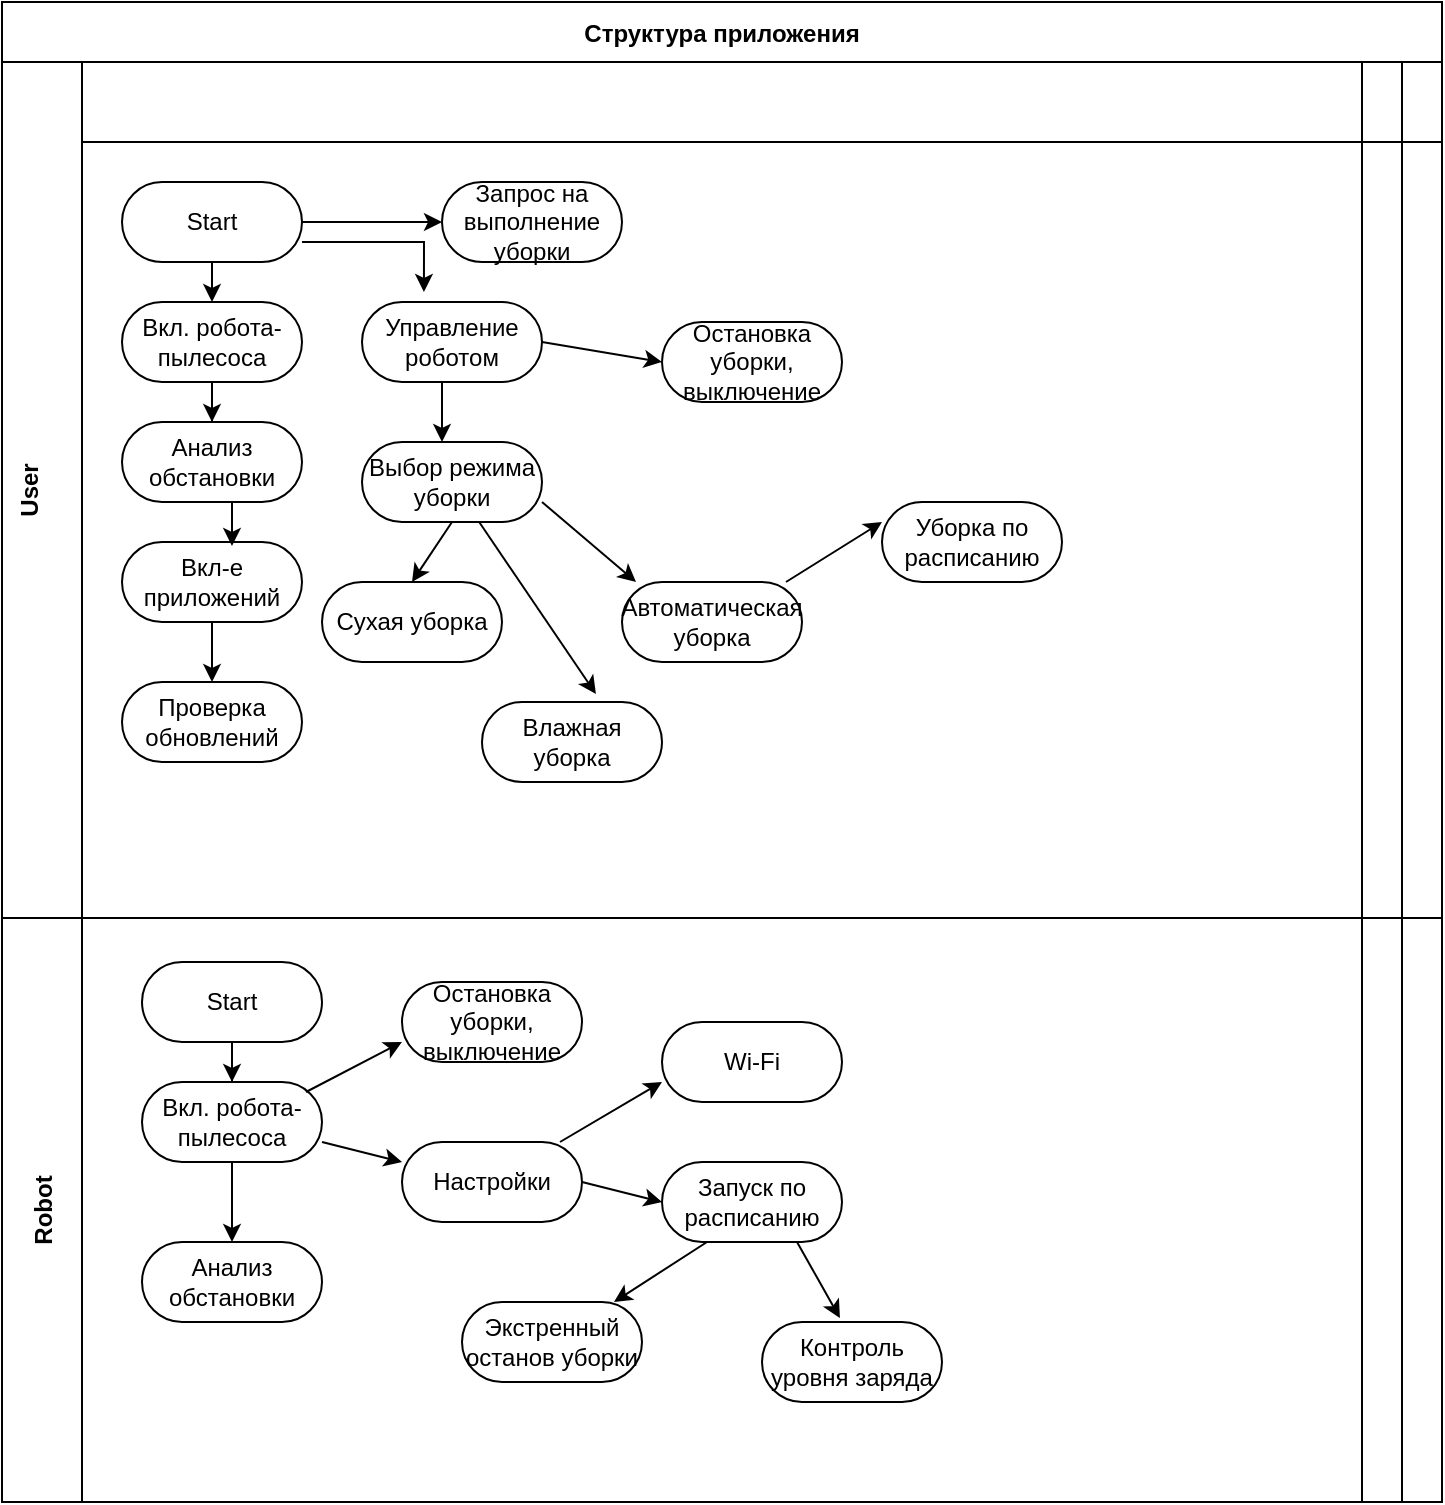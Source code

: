 <mxfile version="22.1.11" type="github">
  <diagram id="kgpKYQtTHZ0yAKxKKP6v" name="Page-1">
    <mxGraphModel dx="1146" dy="761" grid="1" gridSize="10" guides="1" tooltips="1" connect="1" arrows="1" fold="1" page="1" pageScale="1" pageWidth="850" pageHeight="1100" math="0" shadow="0">
      <root>
        <mxCell id="0" />
        <mxCell id="1" parent="0" />
        <mxCell id="3nuBFxr9cyL0pnOWT2aG-1" value="Структура приложения" style="shape=table;childLayout=tableLayout;startSize=30;collapsible=0;recursiveResize=0;expand=0;fillColor=none;fontStyle=1" parent="1" vertex="1">
          <mxGeometry x="20" y="20" width="720" height="750" as="geometry" />
        </mxCell>
        <mxCell id="3nuBFxr9cyL0pnOWT2aG-3" value="User&#xa;" style="shape=tableRow;horizontal=0;swimlaneHead=0;swimlaneBody=0;top=0;left=0;bottom=0;right=0;fillColor=none;points=[[0,0.5],[1,0.5]];portConstraint=eastwest;startSize=40;collapsible=0;recursiveResize=0;expand=0;fontStyle=1;" parent="3nuBFxr9cyL0pnOWT2aG-1" vertex="1">
          <mxGeometry y="30" width="720" height="428" as="geometry" />
        </mxCell>
        <mxCell id="3nuBFxr9cyL0pnOWT2aG-4" value="" style="swimlane;swimlaneHead=0;swimlaneBody=0;connectable=0;fillColor=none;startSize=40;collapsible=0;recursiveResize=0;expand=0;fontStyle=1;" parent="3nuBFxr9cyL0pnOWT2aG-3" vertex="1">
          <mxGeometry x="40" width="640" height="428" as="geometry">
            <mxRectangle width="640" height="428" as="alternateBounds" />
          </mxGeometry>
        </mxCell>
        <mxCell id="3nuBFxr9cyL0pnOWT2aG-5" style="edgeStyle=orthogonalEdgeStyle;rounded=0;orthogonalLoop=1;jettySize=auto;html=1;" parent="3nuBFxr9cyL0pnOWT2aG-4" source="3nuBFxr9cyL0pnOWT2aG-6" edge="1">
          <mxGeometry relative="1" as="geometry">
            <mxPoint x="65" y="120" as="targetPoint" />
          </mxGeometry>
        </mxCell>
        <mxCell id="--Pn0QB4rwqAtQZEn9uE-3" value="" style="edgeStyle=orthogonalEdgeStyle;rounded=0;orthogonalLoop=1;jettySize=auto;html=1;exitX=0.5;exitY=1;exitDx=0;exitDy=0;exitPerimeter=0;" edge="1" parent="3nuBFxr9cyL0pnOWT2aG-4" source="TvqCWps1MfgRztpkf7lA-1" target="--Pn0QB4rwqAtQZEn9uE-1">
          <mxGeometry relative="1" as="geometry" />
        </mxCell>
        <mxCell id="3nuBFxr9cyL0pnOWT2aG-6" value="Start" style="rounded=1;whiteSpace=wrap;html=1;arcSize=50;" parent="3nuBFxr9cyL0pnOWT2aG-4" vertex="1">
          <mxGeometry x="20" y="60" width="90" height="40" as="geometry" />
        </mxCell>
        <mxCell id="TvqCWps1MfgRztpkf7lA-1" value="Вкл. робота-пылесоса" style="rounded=1;whiteSpace=wrap;html=1;arcSize=50;" parent="3nuBFxr9cyL0pnOWT2aG-4" vertex="1">
          <mxGeometry x="20" y="120" width="90" height="40" as="geometry" />
        </mxCell>
        <mxCell id="--Pn0QB4rwqAtQZEn9uE-1" value="Анализ обстановки" style="rounded=1;whiteSpace=wrap;html=1;arcSize=50;" vertex="1" parent="3nuBFxr9cyL0pnOWT2aG-4">
          <mxGeometry x="20" y="180" width="90" height="40" as="geometry" />
        </mxCell>
        <mxCell id="--Pn0QB4rwqAtQZEn9uE-14" value="Вкл-е приложений" style="rounded=1;whiteSpace=wrap;html=1;arcSize=50;" vertex="1" parent="3nuBFxr9cyL0pnOWT2aG-4">
          <mxGeometry x="20" y="240" width="90" height="40" as="geometry" />
        </mxCell>
        <mxCell id="--Pn0QB4rwqAtQZEn9uE-15" value="" style="edgeStyle=orthogonalEdgeStyle;rounded=0;orthogonalLoop=1;jettySize=auto;html=1;entryX=0.611;entryY=0.05;entryDx=0;entryDy=0;entryPerimeter=0;" edge="1" parent="3nuBFxr9cyL0pnOWT2aG-4" target="--Pn0QB4rwqAtQZEn9uE-14">
          <mxGeometry relative="1" as="geometry">
            <mxPoint x="75" y="220" as="sourcePoint" />
            <mxPoint x="75" y="190" as="targetPoint" />
            <Array as="points" />
          </mxGeometry>
        </mxCell>
        <mxCell id="--Pn0QB4rwqAtQZEn9uE-17" value="Проверка обновлений" style="rounded=1;whiteSpace=wrap;html=1;arcSize=50;" vertex="1" parent="3nuBFxr9cyL0pnOWT2aG-4">
          <mxGeometry x="20" y="310" width="90" height="40" as="geometry" />
        </mxCell>
        <mxCell id="--Pn0QB4rwqAtQZEn9uE-20" value="" style="edgeStyle=orthogonalEdgeStyle;rounded=0;orthogonalLoop=1;jettySize=auto;html=1;entryX=0.5;entryY=0;entryDx=0;entryDy=0;" edge="1" parent="3nuBFxr9cyL0pnOWT2aG-4" target="--Pn0QB4rwqAtQZEn9uE-17">
          <mxGeometry relative="1" as="geometry">
            <mxPoint x="65" y="280" as="sourcePoint" />
            <mxPoint x="75" y="190" as="targetPoint" />
          </mxGeometry>
        </mxCell>
        <mxCell id="--Pn0QB4rwqAtQZEn9uE-23" value="" style="edgeStyle=orthogonalEdgeStyle;rounded=0;orthogonalLoop=1;jettySize=auto;html=1;exitX=1;exitY=0.5;exitDx=0;exitDy=0;" edge="1" parent="3nuBFxr9cyL0pnOWT2aG-4" source="3nuBFxr9cyL0pnOWT2aG-6" target="--Pn0QB4rwqAtQZEn9uE-21">
          <mxGeometry relative="1" as="geometry">
            <mxPoint x="180" y="80" as="sourcePoint" />
          </mxGeometry>
        </mxCell>
        <mxCell id="--Pn0QB4rwqAtQZEn9uE-21" value="Запрос на выполнение уборки" style="rounded=1;whiteSpace=wrap;html=1;arcSize=50;" vertex="1" parent="3nuBFxr9cyL0pnOWT2aG-4">
          <mxGeometry x="180" y="60" width="90" height="40" as="geometry" />
        </mxCell>
        <mxCell id="--Pn0QB4rwqAtQZEn9uE-40" value="Управление роботом" style="rounded=1;whiteSpace=wrap;html=1;arcSize=50;" vertex="1" parent="3nuBFxr9cyL0pnOWT2aG-4">
          <mxGeometry x="140" y="120" width="90" height="40" as="geometry" />
        </mxCell>
        <mxCell id="--Pn0QB4rwqAtQZEn9uE-41" value="" style="edgeStyle=orthogonalEdgeStyle;rounded=0;orthogonalLoop=1;jettySize=auto;html=1;exitX=1;exitY=0.75;exitDx=0;exitDy=0;entryX=0.344;entryY=-0.125;entryDx=0;entryDy=0;entryPerimeter=0;" edge="1" parent="3nuBFxr9cyL0pnOWT2aG-4" source="3nuBFxr9cyL0pnOWT2aG-6" target="--Pn0QB4rwqAtQZEn9uE-40">
          <mxGeometry relative="1" as="geometry">
            <mxPoint x="120" y="90" as="sourcePoint" />
            <mxPoint x="190" y="90" as="targetPoint" />
          </mxGeometry>
        </mxCell>
        <mxCell id="--Pn0QB4rwqAtQZEn9uE-42" value="Выбор режима уборки" style="rounded=1;whiteSpace=wrap;html=1;arcSize=50;" vertex="1" parent="3nuBFxr9cyL0pnOWT2aG-4">
          <mxGeometry x="140" y="190" width="90" height="40" as="geometry" />
        </mxCell>
        <mxCell id="--Pn0QB4rwqAtQZEn9uE-43" value="Остановка уборки, выключение" style="rounded=1;whiteSpace=wrap;html=1;arcSize=50;" vertex="1" parent="3nuBFxr9cyL0pnOWT2aG-4">
          <mxGeometry x="290" y="130" width="90" height="40" as="geometry" />
        </mxCell>
        <mxCell id="--Pn0QB4rwqAtQZEn9uE-44" value="" style="edgeStyle=orthogonalEdgeStyle;rounded=0;orthogonalLoop=1;jettySize=auto;html=1;exitX=0.5;exitY=1;exitDx=0;exitDy=0;" edge="1" parent="3nuBFxr9cyL0pnOWT2aG-4" source="--Pn0QB4rwqAtQZEn9uE-40">
          <mxGeometry relative="1" as="geometry">
            <mxPoint x="75" y="170" as="sourcePoint" />
            <mxPoint x="180" y="190" as="targetPoint" />
            <Array as="points">
              <mxPoint x="180" y="160" />
            </Array>
          </mxGeometry>
        </mxCell>
        <mxCell id="--Pn0QB4rwqAtQZEn9uE-71" value="" style="endArrow=classic;html=1;rounded=0;exitX=1;exitY=0.5;exitDx=0;exitDy=0;entryX=0;entryY=0.5;entryDx=0;entryDy=0;" edge="1" parent="3nuBFxr9cyL0pnOWT2aG-4" source="--Pn0QB4rwqAtQZEn9uE-40" target="--Pn0QB4rwqAtQZEn9uE-43">
          <mxGeometry width="50" height="50" relative="1" as="geometry">
            <mxPoint x="500" y="160" as="sourcePoint" />
            <mxPoint x="550" y="110" as="targetPoint" />
          </mxGeometry>
        </mxCell>
        <mxCell id="--Pn0QB4rwqAtQZEn9uE-72" value="Сухая уборка" style="rounded=1;whiteSpace=wrap;html=1;arcSize=50;" vertex="1" parent="3nuBFxr9cyL0pnOWT2aG-4">
          <mxGeometry x="120" y="260" width="90" height="40" as="geometry" />
        </mxCell>
        <mxCell id="--Pn0QB4rwqAtQZEn9uE-73" value="Автоматическая уборка" style="rounded=1;whiteSpace=wrap;html=1;arcSize=50;" vertex="1" parent="3nuBFxr9cyL0pnOWT2aG-4">
          <mxGeometry x="270" y="260" width="90" height="40" as="geometry" />
        </mxCell>
        <mxCell id="--Pn0QB4rwqAtQZEn9uE-74" value="Влажная уборка" style="rounded=1;whiteSpace=wrap;html=1;arcSize=50;" vertex="1" parent="3nuBFxr9cyL0pnOWT2aG-4">
          <mxGeometry x="200" y="320" width="90" height="40" as="geometry" />
        </mxCell>
        <mxCell id="--Pn0QB4rwqAtQZEn9uE-75" value="Уборка по расписанию" style="rounded=1;whiteSpace=wrap;html=1;arcSize=50;" vertex="1" parent="3nuBFxr9cyL0pnOWT2aG-4">
          <mxGeometry x="400" y="220" width="90" height="40" as="geometry" />
        </mxCell>
        <mxCell id="--Pn0QB4rwqAtQZEn9uE-76" value="" style="endArrow=classic;html=1;rounded=0;exitX=0.5;exitY=1;exitDx=0;exitDy=0;entryX=0.5;entryY=0;entryDx=0;entryDy=0;" edge="1" parent="3nuBFxr9cyL0pnOWT2aG-4" source="--Pn0QB4rwqAtQZEn9uE-42" target="--Pn0QB4rwqAtQZEn9uE-72">
          <mxGeometry width="50" height="50" relative="1" as="geometry">
            <mxPoint x="500" y="160" as="sourcePoint" />
            <mxPoint x="550" y="110" as="targetPoint" />
          </mxGeometry>
        </mxCell>
        <mxCell id="--Pn0QB4rwqAtQZEn9uE-77" value="" style="endArrow=classic;html=1;rounded=0;entryX=0.633;entryY=-0.1;entryDx=0;entryDy=0;entryPerimeter=0;" edge="1" parent="3nuBFxr9cyL0pnOWT2aG-4" source="--Pn0QB4rwqAtQZEn9uE-42" target="--Pn0QB4rwqAtQZEn9uE-74">
          <mxGeometry width="50" height="50" relative="1" as="geometry">
            <mxPoint x="500" y="160" as="sourcePoint" />
            <mxPoint x="550" y="110" as="targetPoint" />
          </mxGeometry>
        </mxCell>
        <mxCell id="--Pn0QB4rwqAtQZEn9uE-78" value="" style="endArrow=classic;html=1;rounded=0;exitX=1;exitY=0.75;exitDx=0;exitDy=0;entryX=0.078;entryY=0;entryDx=0;entryDy=0;entryPerimeter=0;" edge="1" parent="3nuBFxr9cyL0pnOWT2aG-4" source="--Pn0QB4rwqAtQZEn9uE-42" target="--Pn0QB4rwqAtQZEn9uE-73">
          <mxGeometry width="50" height="50" relative="1" as="geometry">
            <mxPoint x="500" y="160" as="sourcePoint" />
            <mxPoint x="550" y="110" as="targetPoint" />
          </mxGeometry>
        </mxCell>
        <mxCell id="--Pn0QB4rwqAtQZEn9uE-79" value="" style="endArrow=classic;html=1;rounded=0;exitX=0.911;exitY=0;exitDx=0;exitDy=0;entryX=0;entryY=0.25;entryDx=0;entryDy=0;exitPerimeter=0;" edge="1" parent="3nuBFxr9cyL0pnOWT2aG-4" source="--Pn0QB4rwqAtQZEn9uE-73" target="--Pn0QB4rwqAtQZEn9uE-75">
          <mxGeometry width="50" height="50" relative="1" as="geometry">
            <mxPoint x="500" y="160" as="sourcePoint" />
            <mxPoint x="550" y="110" as="targetPoint" />
          </mxGeometry>
        </mxCell>
        <mxCell id="3nuBFxr9cyL0pnOWT2aG-8" value="" style="swimlane;swimlaneHead=0;swimlaneBody=0;connectable=0;fillColor=none;startSize=40;collapsible=0;recursiveResize=0;expand=0;fontStyle=1;" parent="3nuBFxr9cyL0pnOWT2aG-3" vertex="1">
          <mxGeometry x="680" width="20" height="428" as="geometry">
            <mxRectangle width="20" height="428" as="alternateBounds" />
          </mxGeometry>
        </mxCell>
        <mxCell id="3nuBFxr9cyL0pnOWT2aG-11" value="" style="swimlane;swimlaneHead=0;swimlaneBody=0;connectable=0;fillColor=none;startSize=40;collapsible=0;recursiveResize=0;expand=0;fontStyle=1;" parent="3nuBFxr9cyL0pnOWT2aG-3" vertex="1">
          <mxGeometry x="700" width="20" height="428" as="geometry">
            <mxRectangle width="20" height="428" as="alternateBounds" />
          </mxGeometry>
        </mxCell>
        <mxCell id="3nuBFxr9cyL0pnOWT2aG-15" value="Robot" style="shape=tableRow;horizontal=0;swimlaneHead=0;swimlaneBody=0;top=0;left=0;bottom=0;right=0;fillColor=none;points=[[0,0.5],[1,0.5]];portConstraint=eastwest;startSize=40;collapsible=0;recursiveResize=0;expand=0;fontStyle=1;" parent="3nuBFxr9cyL0pnOWT2aG-1" vertex="1">
          <mxGeometry y="458" width="720" height="292" as="geometry" />
        </mxCell>
        <mxCell id="3nuBFxr9cyL0pnOWT2aG-16" value="" style="swimlane;swimlaneHead=0;swimlaneBody=0;connectable=0;fillColor=none;startSize=0;collapsible=0;recursiveResize=0;expand=0;fontStyle=1;" parent="3nuBFxr9cyL0pnOWT2aG-15" vertex="1">
          <mxGeometry x="40" width="640" height="292" as="geometry">
            <mxRectangle width="640" height="292" as="alternateBounds" />
          </mxGeometry>
        </mxCell>
        <mxCell id="3nuBFxr9cyL0pnOWT2aG-14" value="Start" style="rounded=1;whiteSpace=wrap;html=1;arcSize=50;" parent="3nuBFxr9cyL0pnOWT2aG-16" vertex="1">
          <mxGeometry x="30" y="22" width="90" height="40" as="geometry" />
        </mxCell>
        <mxCell id="--Pn0QB4rwqAtQZEn9uE-81" value="Вкл. робота-пылесоса" style="rounded=1;whiteSpace=wrap;html=1;arcSize=50;" vertex="1" parent="3nuBFxr9cyL0pnOWT2aG-16">
          <mxGeometry x="30" y="82" width="90" height="40" as="geometry" />
        </mxCell>
        <mxCell id="--Pn0QB4rwqAtQZEn9uE-82" style="edgeStyle=orthogonalEdgeStyle;rounded=0;orthogonalLoop=1;jettySize=auto;html=1;exitX=0.5;exitY=1;exitDx=0;exitDy=0;" edge="1" parent="3nuBFxr9cyL0pnOWT2aG-16" source="3nuBFxr9cyL0pnOWT2aG-14" target="--Pn0QB4rwqAtQZEn9uE-81">
          <mxGeometry relative="1" as="geometry">
            <mxPoint x="75" y="-298" as="targetPoint" />
            <mxPoint x="75" y="-318" as="sourcePoint" />
          </mxGeometry>
        </mxCell>
        <mxCell id="--Pn0QB4rwqAtQZEn9uE-85" value="Остановка уборки, выключение" style="rounded=1;whiteSpace=wrap;html=1;arcSize=50;" vertex="1" parent="3nuBFxr9cyL0pnOWT2aG-16">
          <mxGeometry x="160" y="32" width="90" height="40" as="geometry" />
        </mxCell>
        <mxCell id="--Pn0QB4rwqAtQZEn9uE-86" value="Wi-Fi" style="rounded=1;whiteSpace=wrap;html=1;arcSize=50;" vertex="1" parent="3nuBFxr9cyL0pnOWT2aG-16">
          <mxGeometry x="290" y="52" width="90" height="40" as="geometry" />
        </mxCell>
        <mxCell id="--Pn0QB4rwqAtQZEn9uE-87" value="Настройки" style="rounded=1;whiteSpace=wrap;html=1;arcSize=50;" vertex="1" parent="3nuBFxr9cyL0pnOWT2aG-16">
          <mxGeometry x="160" y="112" width="90" height="40" as="geometry" />
        </mxCell>
        <mxCell id="--Pn0QB4rwqAtQZEn9uE-150" value="" style="endArrow=classic;html=1;rounded=0;exitX=1;exitY=0.75;exitDx=0;exitDy=0;entryX=0;entryY=0.25;entryDx=0;entryDy=0;" edge="1" parent="3nuBFxr9cyL0pnOWT2aG-16" source="--Pn0QB4rwqAtQZEn9uE-81" target="--Pn0QB4rwqAtQZEn9uE-87">
          <mxGeometry width="50" height="50" relative="1" as="geometry">
            <mxPoint x="500" y="72" as="sourcePoint" />
            <mxPoint x="550" y="22" as="targetPoint" />
          </mxGeometry>
        </mxCell>
        <mxCell id="--Pn0QB4rwqAtQZEn9uE-151" value="" style="endArrow=classic;html=1;rounded=0;exitX=0.911;exitY=0.125;exitDx=0;exitDy=0;entryX=0;entryY=0.75;entryDx=0;entryDy=0;exitPerimeter=0;" edge="1" parent="3nuBFxr9cyL0pnOWT2aG-16" source="--Pn0QB4rwqAtQZEn9uE-81" target="--Pn0QB4rwqAtQZEn9uE-85">
          <mxGeometry width="50" height="50" relative="1" as="geometry">
            <mxPoint x="500" y="72" as="sourcePoint" />
            <mxPoint x="550" y="22" as="targetPoint" />
          </mxGeometry>
        </mxCell>
        <mxCell id="--Pn0QB4rwqAtQZEn9uE-152" value="Запуск по расписанию" style="rounded=1;whiteSpace=wrap;html=1;arcSize=50;" vertex="1" parent="3nuBFxr9cyL0pnOWT2aG-16">
          <mxGeometry x="290" y="122" width="90" height="40" as="geometry" />
        </mxCell>
        <mxCell id="--Pn0QB4rwqAtQZEn9uE-153" value="" style="endArrow=classic;html=1;rounded=0;entryX=0;entryY=0.75;entryDx=0;entryDy=0;" edge="1" parent="3nuBFxr9cyL0pnOWT2aG-16" source="--Pn0QB4rwqAtQZEn9uE-87" target="--Pn0QB4rwqAtQZEn9uE-86">
          <mxGeometry width="50" height="50" relative="1" as="geometry">
            <mxPoint x="500" y="-28" as="sourcePoint" />
            <mxPoint x="550" y="-78" as="targetPoint" />
          </mxGeometry>
        </mxCell>
        <mxCell id="--Pn0QB4rwqAtQZEn9uE-154" value="" style="endArrow=classic;html=1;rounded=0;exitX=1;exitY=0.5;exitDx=0;exitDy=0;entryX=0;entryY=0.5;entryDx=0;entryDy=0;" edge="1" parent="3nuBFxr9cyL0pnOWT2aG-16" source="--Pn0QB4rwqAtQZEn9uE-87" target="--Pn0QB4rwqAtQZEn9uE-152">
          <mxGeometry width="50" height="50" relative="1" as="geometry">
            <mxPoint x="500" y="-28" as="sourcePoint" />
            <mxPoint x="550" y="-78" as="targetPoint" />
          </mxGeometry>
        </mxCell>
        <mxCell id="--Pn0QB4rwqAtQZEn9uE-155" value="Экстренный останов уборки" style="rounded=1;whiteSpace=wrap;html=1;arcSize=50;" vertex="1" parent="3nuBFxr9cyL0pnOWT2aG-16">
          <mxGeometry x="190" y="192" width="90" height="40" as="geometry" />
        </mxCell>
        <mxCell id="--Pn0QB4rwqAtQZEn9uE-156" value="" style="endArrow=classic;html=1;rounded=0;exitX=0.25;exitY=1;exitDx=0;exitDy=0;" edge="1" parent="3nuBFxr9cyL0pnOWT2aG-16" source="--Pn0QB4rwqAtQZEn9uE-152" target="--Pn0QB4rwqAtQZEn9uE-155">
          <mxGeometry width="50" height="50" relative="1" as="geometry">
            <mxPoint x="500" y="-28" as="sourcePoint" />
            <mxPoint x="550" y="-78" as="targetPoint" />
          </mxGeometry>
        </mxCell>
        <mxCell id="--Pn0QB4rwqAtQZEn9uE-157" value="Контроль уровня заряда" style="rounded=1;whiteSpace=wrap;html=1;arcSize=50;" vertex="1" parent="3nuBFxr9cyL0pnOWT2aG-16">
          <mxGeometry x="340" y="202" width="90" height="40" as="geometry" />
        </mxCell>
        <mxCell id="--Pn0QB4rwqAtQZEn9uE-158" value="" style="endArrow=classic;html=1;rounded=0;exitX=0.75;exitY=1;exitDx=0;exitDy=0;entryX=0.433;entryY=-0.05;entryDx=0;entryDy=0;entryPerimeter=0;" edge="1" parent="3nuBFxr9cyL0pnOWT2aG-16" source="--Pn0QB4rwqAtQZEn9uE-152" target="--Pn0QB4rwqAtQZEn9uE-157">
          <mxGeometry width="50" height="50" relative="1" as="geometry">
            <mxPoint x="500" y="-28" as="sourcePoint" />
            <mxPoint x="550" y="-78" as="targetPoint" />
          </mxGeometry>
        </mxCell>
        <mxCell id="3nuBFxr9cyL0pnOWT2aG-18" value="" style="swimlane;swimlaneHead=0;swimlaneBody=0;connectable=0;fillColor=none;startSize=0;collapsible=0;recursiveResize=0;expand=0;fontStyle=1;" parent="3nuBFxr9cyL0pnOWT2aG-15" vertex="1">
          <mxGeometry x="680" width="20" height="292" as="geometry">
            <mxRectangle width="20" height="292" as="alternateBounds" />
          </mxGeometry>
        </mxCell>
        <mxCell id="3nuBFxr9cyL0pnOWT2aG-23" value="" style="swimlane;swimlaneHead=0;swimlaneBody=0;connectable=0;fillColor=none;startSize=0;collapsible=0;recursiveResize=0;expand=0;fontStyle=1;" parent="3nuBFxr9cyL0pnOWT2aG-15" vertex="1">
          <mxGeometry x="700" width="20" height="292" as="geometry">
            <mxRectangle width="20" height="292" as="alternateBounds" />
          </mxGeometry>
        </mxCell>
        <mxCell id="--Pn0QB4rwqAtQZEn9uE-84" value="Анализ обстановки" style="rounded=1;whiteSpace=wrap;html=1;arcSize=50;" vertex="1" parent="1">
          <mxGeometry x="90" y="640" width="90" height="40" as="geometry" />
        </mxCell>
        <mxCell id="--Pn0QB4rwqAtQZEn9uE-149" value="" style="endArrow=classic;html=1;rounded=0;exitX=0.5;exitY=1;exitDx=0;exitDy=0;entryX=0.5;entryY=0;entryDx=0;entryDy=0;" edge="1" parent="1" source="--Pn0QB4rwqAtQZEn9uE-81" target="--Pn0QB4rwqAtQZEn9uE-84">
          <mxGeometry width="50" height="50" relative="1" as="geometry">
            <mxPoint x="560" y="550" as="sourcePoint" />
            <mxPoint x="610" y="500" as="targetPoint" />
          </mxGeometry>
        </mxCell>
      </root>
    </mxGraphModel>
  </diagram>
</mxfile>
